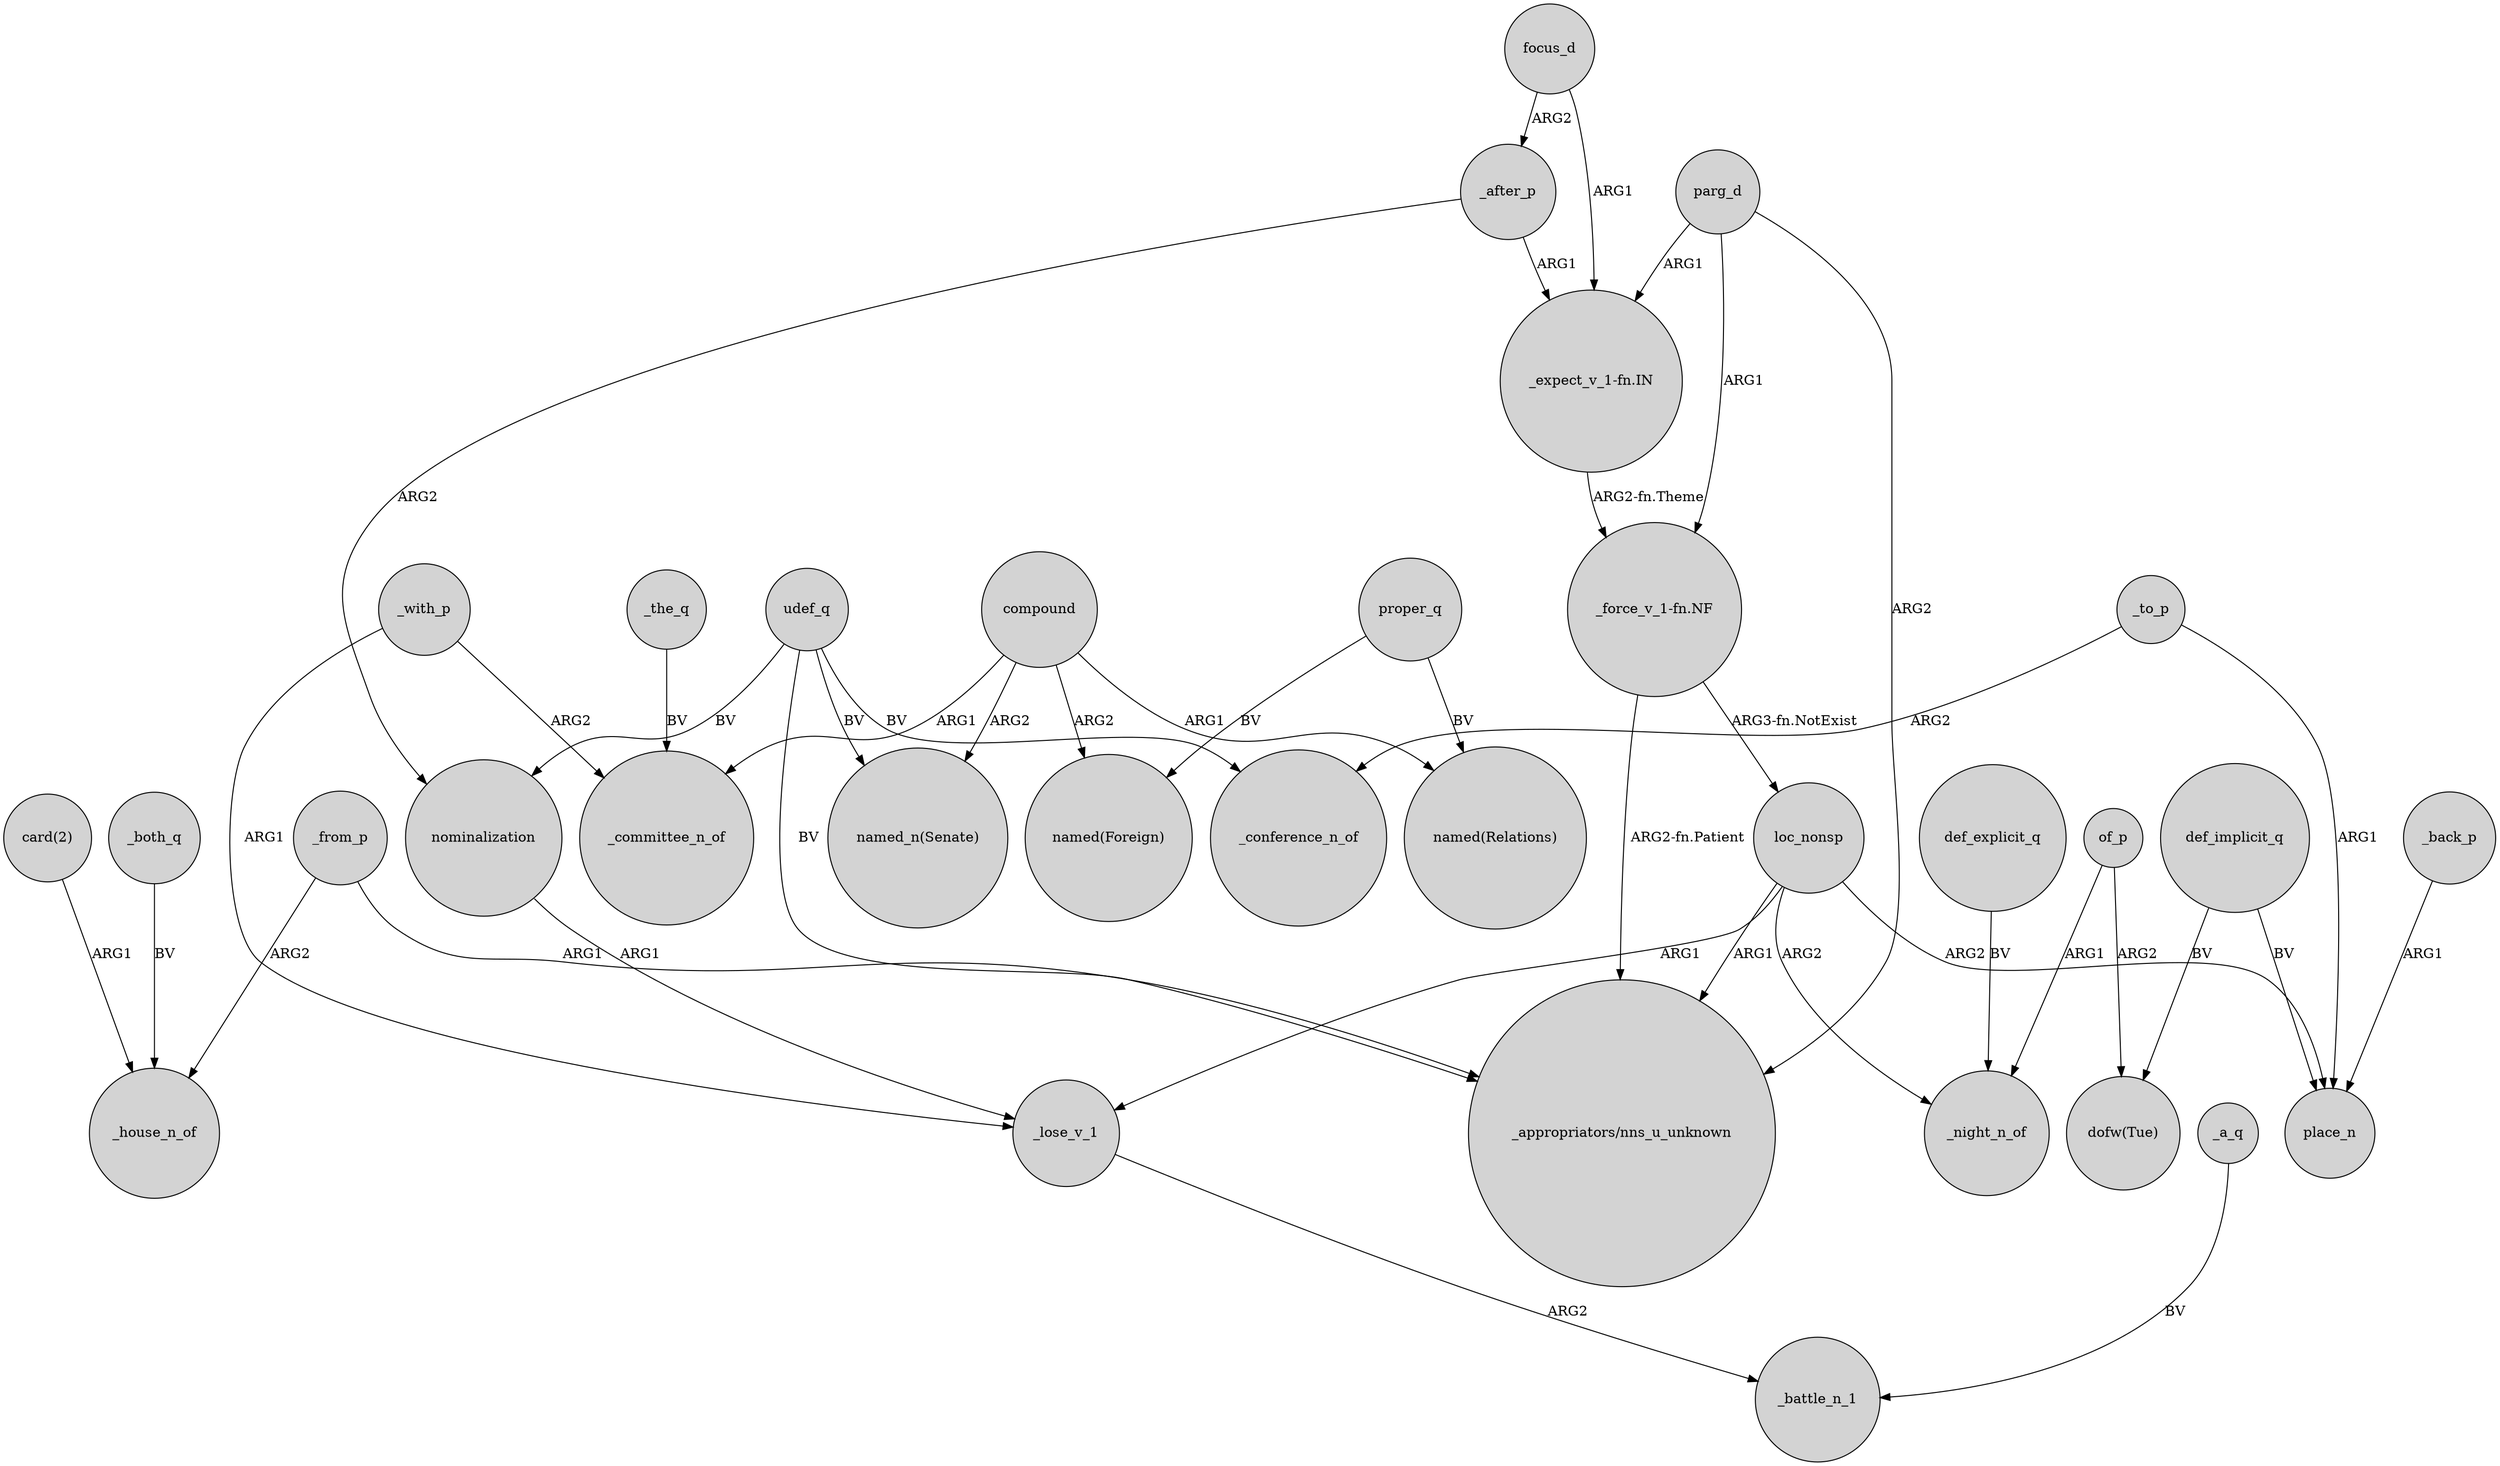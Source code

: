 digraph {
	node [shape=circle style=filled]
	of_p -> _night_n_of [label=ARG1]
	compound -> "named(Foreign)" [label=ARG2]
	_from_p -> _house_n_of [label=ARG2]
	focus_d -> _after_p [label=ARG2]
	proper_q -> "named(Foreign)" [label=BV]
	_both_q -> _house_n_of [label=BV]
	_from_p -> "_appropriators/nns_u_unknown" [label=ARG1]
	nominalization -> _lose_v_1 [label=ARG1]
	udef_q -> _conference_n_of [label=BV]
	_to_p -> _conference_n_of [label=ARG2]
	_lose_v_1 -> _battle_n_1 [label=ARG2]
	_the_q -> _committee_n_of [label=BV]
	def_implicit_q -> place_n [label=BV]
	"card(2)" -> _house_n_of [label=ARG1]
	def_implicit_q -> "dofw(Tue)" [label=BV]
	_with_p -> _committee_n_of [label=ARG2]
	"_expect_v_1-fn.IN" -> "_force_v_1-fn.NF" [label="ARG2-fn.Theme"]
	focus_d -> "_expect_v_1-fn.IN" [label=ARG1]
	"_force_v_1-fn.NF" -> loc_nonsp [label="ARG3-fn.NotExist"]
	parg_d -> "_appropriators/nns_u_unknown" [label=ARG2]
	_with_p -> _lose_v_1 [label=ARG1]
	_a_q -> _battle_n_1 [label=BV]
	compound -> "named(Relations)" [label=ARG1]
	udef_q -> "_appropriators/nns_u_unknown" [label=BV]
	compound -> "named_n(Senate)" [label=ARG2]
	parg_d -> "_expect_v_1-fn.IN" [label=ARG1]
	"_force_v_1-fn.NF" -> "_appropriators/nns_u_unknown" [label="ARG2-fn.Patient"]
	loc_nonsp -> _lose_v_1 [label=ARG1]
	_to_p -> place_n [label=ARG1]
	udef_q -> nominalization [label=BV]
	parg_d -> "_force_v_1-fn.NF" [label=ARG1]
	loc_nonsp -> "_appropriators/nns_u_unknown" [label=ARG1]
	udef_q -> "named_n(Senate)" [label=BV]
	proper_q -> "named(Relations)" [label=BV]
	loc_nonsp -> _night_n_of [label=ARG2]
	of_p -> "dofw(Tue)" [label=ARG2]
	loc_nonsp -> place_n [label=ARG2]
	_back_p -> place_n [label=ARG1]
	_after_p -> "_expect_v_1-fn.IN" [label=ARG1]
	compound -> _committee_n_of [label=ARG1]
	_after_p -> nominalization [label=ARG2]
	def_explicit_q -> _night_n_of [label=BV]
}
